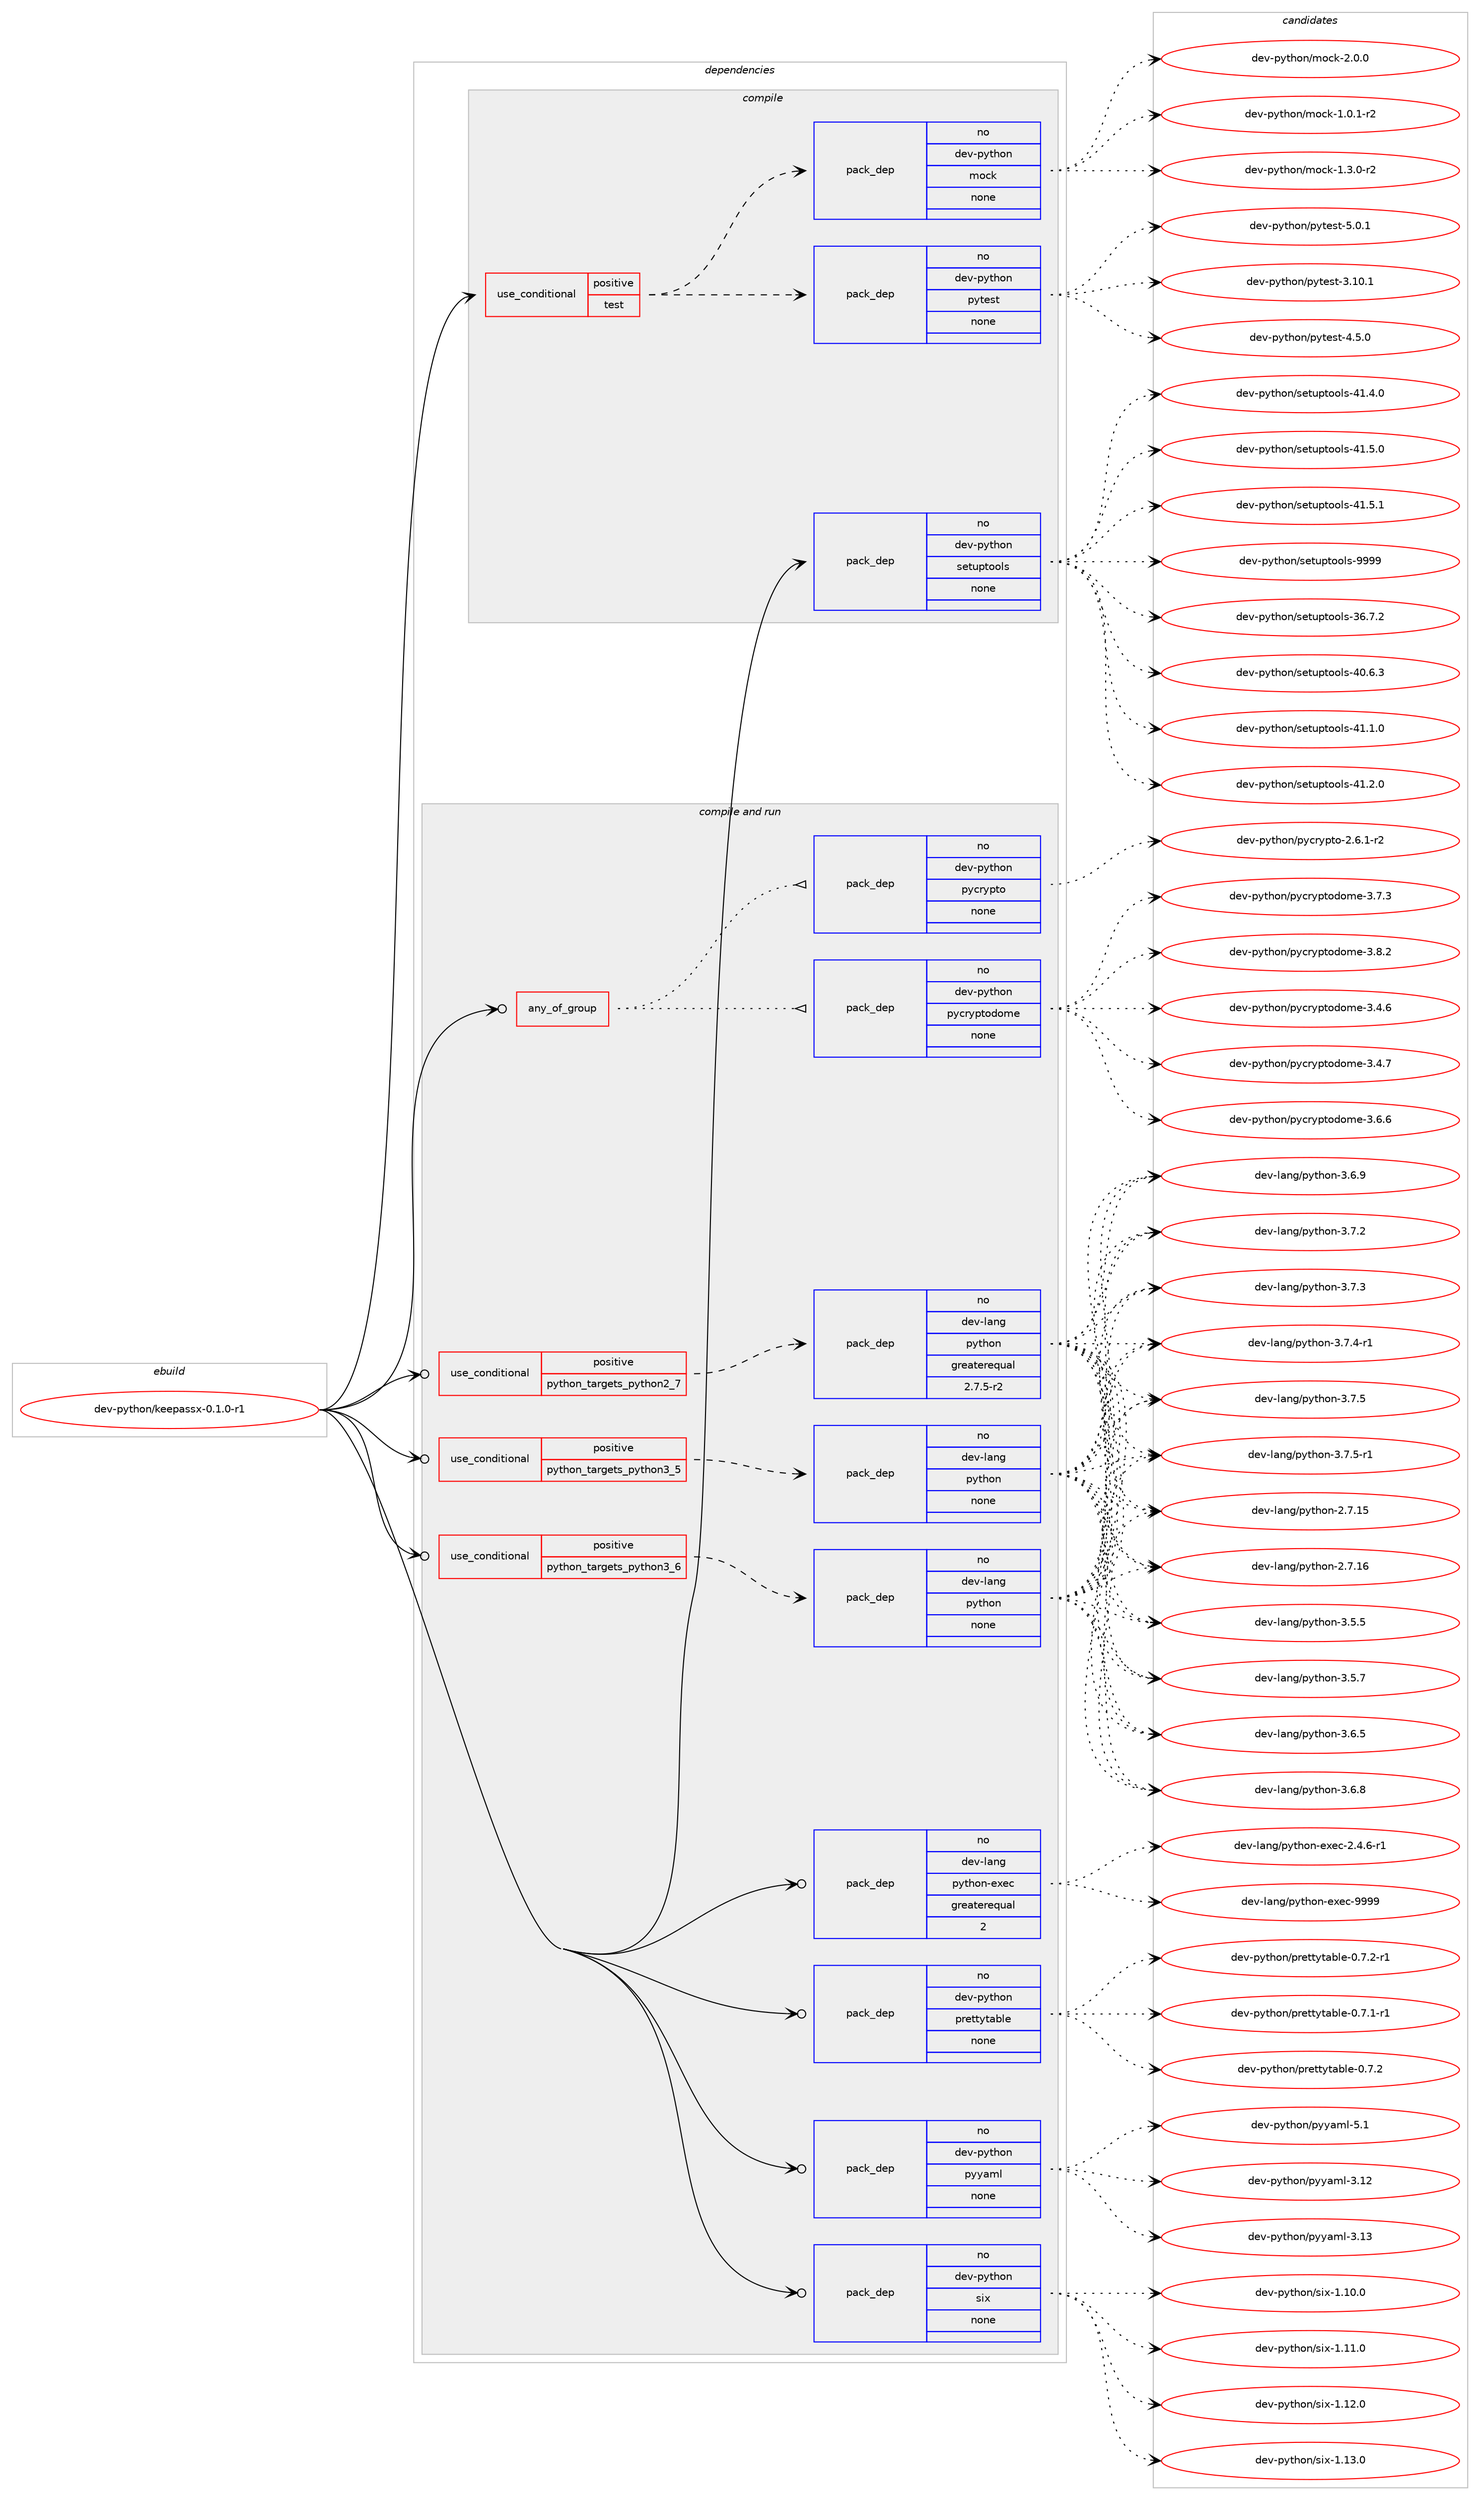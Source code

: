 digraph prolog {

# *************
# Graph options
# *************

newrank=true;
concentrate=true;
compound=true;
graph [rankdir=LR,fontname=Helvetica,fontsize=10,ranksep=1.5];#, ranksep=2.5, nodesep=0.2];
edge  [arrowhead=vee];
node  [fontname=Helvetica,fontsize=10];

# **********
# The ebuild
# **********

subgraph cluster_leftcol {
color=gray;
rank=same;
label=<<i>ebuild</i>>;
id [label="dev-python/keepassx-0.1.0-r1", color=red, width=4, href="../dev-python/keepassx-0.1.0-r1.svg"];
}

# ****************
# The dependencies
# ****************

subgraph cluster_midcol {
color=gray;
label=<<i>dependencies</i>>;
subgraph cluster_compile {
fillcolor="#eeeeee";
style=filled;
label=<<i>compile</i>>;
subgraph cond141734 {
dependency612101 [label=<<TABLE BORDER="0" CELLBORDER="1" CELLSPACING="0" CELLPADDING="4"><TR><TD ROWSPAN="3" CELLPADDING="10">use_conditional</TD></TR><TR><TD>positive</TD></TR><TR><TD>test</TD></TR></TABLE>>, shape=none, color=red];
subgraph pack458564 {
dependency612102 [label=<<TABLE BORDER="0" CELLBORDER="1" CELLSPACING="0" CELLPADDING="4" WIDTH="220"><TR><TD ROWSPAN="6" CELLPADDING="30">pack_dep</TD></TR><TR><TD WIDTH="110">no</TD></TR><TR><TD>dev-python</TD></TR><TR><TD>pytest</TD></TR><TR><TD>none</TD></TR><TR><TD></TD></TR></TABLE>>, shape=none, color=blue];
}
dependency612101:e -> dependency612102:w [weight=20,style="dashed",arrowhead="vee"];
subgraph pack458565 {
dependency612103 [label=<<TABLE BORDER="0" CELLBORDER="1" CELLSPACING="0" CELLPADDING="4" WIDTH="220"><TR><TD ROWSPAN="6" CELLPADDING="30">pack_dep</TD></TR><TR><TD WIDTH="110">no</TD></TR><TR><TD>dev-python</TD></TR><TR><TD>mock</TD></TR><TR><TD>none</TD></TR><TR><TD></TD></TR></TABLE>>, shape=none, color=blue];
}
dependency612101:e -> dependency612103:w [weight=20,style="dashed",arrowhead="vee"];
}
id:e -> dependency612101:w [weight=20,style="solid",arrowhead="vee"];
subgraph pack458566 {
dependency612104 [label=<<TABLE BORDER="0" CELLBORDER="1" CELLSPACING="0" CELLPADDING="4" WIDTH="220"><TR><TD ROWSPAN="6" CELLPADDING="30">pack_dep</TD></TR><TR><TD WIDTH="110">no</TD></TR><TR><TD>dev-python</TD></TR><TR><TD>setuptools</TD></TR><TR><TD>none</TD></TR><TR><TD></TD></TR></TABLE>>, shape=none, color=blue];
}
id:e -> dependency612104:w [weight=20,style="solid",arrowhead="vee"];
}
subgraph cluster_compileandrun {
fillcolor="#eeeeee";
style=filled;
label=<<i>compile and run</i>>;
subgraph any11431 {
dependency612105 [label=<<TABLE BORDER="0" CELLBORDER="1" CELLSPACING="0" CELLPADDING="4"><TR><TD CELLPADDING="10">any_of_group</TD></TR></TABLE>>, shape=none, color=red];subgraph pack458567 {
dependency612106 [label=<<TABLE BORDER="0" CELLBORDER="1" CELLSPACING="0" CELLPADDING="4" WIDTH="220"><TR><TD ROWSPAN="6" CELLPADDING="30">pack_dep</TD></TR><TR><TD WIDTH="110">no</TD></TR><TR><TD>dev-python</TD></TR><TR><TD>pycryptodome</TD></TR><TR><TD>none</TD></TR><TR><TD></TD></TR></TABLE>>, shape=none, color=blue];
}
dependency612105:e -> dependency612106:w [weight=20,style="dotted",arrowhead="oinv"];
subgraph pack458568 {
dependency612107 [label=<<TABLE BORDER="0" CELLBORDER="1" CELLSPACING="0" CELLPADDING="4" WIDTH="220"><TR><TD ROWSPAN="6" CELLPADDING="30">pack_dep</TD></TR><TR><TD WIDTH="110">no</TD></TR><TR><TD>dev-python</TD></TR><TR><TD>pycrypto</TD></TR><TR><TD>none</TD></TR><TR><TD></TD></TR></TABLE>>, shape=none, color=blue];
}
dependency612105:e -> dependency612107:w [weight=20,style="dotted",arrowhead="oinv"];
}
id:e -> dependency612105:w [weight=20,style="solid",arrowhead="odotvee"];
subgraph cond141735 {
dependency612108 [label=<<TABLE BORDER="0" CELLBORDER="1" CELLSPACING="0" CELLPADDING="4"><TR><TD ROWSPAN="3" CELLPADDING="10">use_conditional</TD></TR><TR><TD>positive</TD></TR><TR><TD>python_targets_python2_7</TD></TR></TABLE>>, shape=none, color=red];
subgraph pack458569 {
dependency612109 [label=<<TABLE BORDER="0" CELLBORDER="1" CELLSPACING="0" CELLPADDING="4" WIDTH="220"><TR><TD ROWSPAN="6" CELLPADDING="30">pack_dep</TD></TR><TR><TD WIDTH="110">no</TD></TR><TR><TD>dev-lang</TD></TR><TR><TD>python</TD></TR><TR><TD>greaterequal</TD></TR><TR><TD>2.7.5-r2</TD></TR></TABLE>>, shape=none, color=blue];
}
dependency612108:e -> dependency612109:w [weight=20,style="dashed",arrowhead="vee"];
}
id:e -> dependency612108:w [weight=20,style="solid",arrowhead="odotvee"];
subgraph cond141736 {
dependency612110 [label=<<TABLE BORDER="0" CELLBORDER="1" CELLSPACING="0" CELLPADDING="4"><TR><TD ROWSPAN="3" CELLPADDING="10">use_conditional</TD></TR><TR><TD>positive</TD></TR><TR><TD>python_targets_python3_5</TD></TR></TABLE>>, shape=none, color=red];
subgraph pack458570 {
dependency612111 [label=<<TABLE BORDER="0" CELLBORDER="1" CELLSPACING="0" CELLPADDING="4" WIDTH="220"><TR><TD ROWSPAN="6" CELLPADDING="30">pack_dep</TD></TR><TR><TD WIDTH="110">no</TD></TR><TR><TD>dev-lang</TD></TR><TR><TD>python</TD></TR><TR><TD>none</TD></TR><TR><TD></TD></TR></TABLE>>, shape=none, color=blue];
}
dependency612110:e -> dependency612111:w [weight=20,style="dashed",arrowhead="vee"];
}
id:e -> dependency612110:w [weight=20,style="solid",arrowhead="odotvee"];
subgraph cond141737 {
dependency612112 [label=<<TABLE BORDER="0" CELLBORDER="1" CELLSPACING="0" CELLPADDING="4"><TR><TD ROWSPAN="3" CELLPADDING="10">use_conditional</TD></TR><TR><TD>positive</TD></TR><TR><TD>python_targets_python3_6</TD></TR></TABLE>>, shape=none, color=red];
subgraph pack458571 {
dependency612113 [label=<<TABLE BORDER="0" CELLBORDER="1" CELLSPACING="0" CELLPADDING="4" WIDTH="220"><TR><TD ROWSPAN="6" CELLPADDING="30">pack_dep</TD></TR><TR><TD WIDTH="110">no</TD></TR><TR><TD>dev-lang</TD></TR><TR><TD>python</TD></TR><TR><TD>none</TD></TR><TR><TD></TD></TR></TABLE>>, shape=none, color=blue];
}
dependency612112:e -> dependency612113:w [weight=20,style="dashed",arrowhead="vee"];
}
id:e -> dependency612112:w [weight=20,style="solid",arrowhead="odotvee"];
subgraph pack458572 {
dependency612114 [label=<<TABLE BORDER="0" CELLBORDER="1" CELLSPACING="0" CELLPADDING="4" WIDTH="220"><TR><TD ROWSPAN="6" CELLPADDING="30">pack_dep</TD></TR><TR><TD WIDTH="110">no</TD></TR><TR><TD>dev-lang</TD></TR><TR><TD>python-exec</TD></TR><TR><TD>greaterequal</TD></TR><TR><TD>2</TD></TR></TABLE>>, shape=none, color=blue];
}
id:e -> dependency612114:w [weight=20,style="solid",arrowhead="odotvee"];
subgraph pack458573 {
dependency612115 [label=<<TABLE BORDER="0" CELLBORDER="1" CELLSPACING="0" CELLPADDING="4" WIDTH="220"><TR><TD ROWSPAN="6" CELLPADDING="30">pack_dep</TD></TR><TR><TD WIDTH="110">no</TD></TR><TR><TD>dev-python</TD></TR><TR><TD>prettytable</TD></TR><TR><TD>none</TD></TR><TR><TD></TD></TR></TABLE>>, shape=none, color=blue];
}
id:e -> dependency612115:w [weight=20,style="solid",arrowhead="odotvee"];
subgraph pack458574 {
dependency612116 [label=<<TABLE BORDER="0" CELLBORDER="1" CELLSPACING="0" CELLPADDING="4" WIDTH="220"><TR><TD ROWSPAN="6" CELLPADDING="30">pack_dep</TD></TR><TR><TD WIDTH="110">no</TD></TR><TR><TD>dev-python</TD></TR><TR><TD>pyyaml</TD></TR><TR><TD>none</TD></TR><TR><TD></TD></TR></TABLE>>, shape=none, color=blue];
}
id:e -> dependency612116:w [weight=20,style="solid",arrowhead="odotvee"];
subgraph pack458575 {
dependency612117 [label=<<TABLE BORDER="0" CELLBORDER="1" CELLSPACING="0" CELLPADDING="4" WIDTH="220"><TR><TD ROWSPAN="6" CELLPADDING="30">pack_dep</TD></TR><TR><TD WIDTH="110">no</TD></TR><TR><TD>dev-python</TD></TR><TR><TD>six</TD></TR><TR><TD>none</TD></TR><TR><TD></TD></TR></TABLE>>, shape=none, color=blue];
}
id:e -> dependency612117:w [weight=20,style="solid",arrowhead="odotvee"];
}
subgraph cluster_run {
fillcolor="#eeeeee";
style=filled;
label=<<i>run</i>>;
}
}

# **************
# The candidates
# **************

subgraph cluster_choices {
rank=same;
color=gray;
label=<<i>candidates</i>>;

subgraph choice458564 {
color=black;
nodesep=1;
choice100101118451121211161041111104711212111610111511645514649484649 [label="dev-python/pytest-3.10.1", color=red, width=4,href="../dev-python/pytest-3.10.1.svg"];
choice1001011184511212111610411111047112121116101115116455246534648 [label="dev-python/pytest-4.5.0", color=red, width=4,href="../dev-python/pytest-4.5.0.svg"];
choice1001011184511212111610411111047112121116101115116455346484649 [label="dev-python/pytest-5.0.1", color=red, width=4,href="../dev-python/pytest-5.0.1.svg"];
dependency612102:e -> choice100101118451121211161041111104711212111610111511645514649484649:w [style=dotted,weight="100"];
dependency612102:e -> choice1001011184511212111610411111047112121116101115116455246534648:w [style=dotted,weight="100"];
dependency612102:e -> choice1001011184511212111610411111047112121116101115116455346484649:w [style=dotted,weight="100"];
}
subgraph choice458565 {
color=black;
nodesep=1;
choice1001011184511212111610411111047109111991074549464846494511450 [label="dev-python/mock-1.0.1-r2", color=red, width=4,href="../dev-python/mock-1.0.1-r2.svg"];
choice1001011184511212111610411111047109111991074549465146484511450 [label="dev-python/mock-1.3.0-r2", color=red, width=4,href="../dev-python/mock-1.3.0-r2.svg"];
choice100101118451121211161041111104710911199107455046484648 [label="dev-python/mock-2.0.0", color=red, width=4,href="../dev-python/mock-2.0.0.svg"];
dependency612103:e -> choice1001011184511212111610411111047109111991074549464846494511450:w [style=dotted,weight="100"];
dependency612103:e -> choice1001011184511212111610411111047109111991074549465146484511450:w [style=dotted,weight="100"];
dependency612103:e -> choice100101118451121211161041111104710911199107455046484648:w [style=dotted,weight="100"];
}
subgraph choice458566 {
color=black;
nodesep=1;
choice100101118451121211161041111104711510111611711211611111110811545515446554650 [label="dev-python/setuptools-36.7.2", color=red, width=4,href="../dev-python/setuptools-36.7.2.svg"];
choice100101118451121211161041111104711510111611711211611111110811545524846544651 [label="dev-python/setuptools-40.6.3", color=red, width=4,href="../dev-python/setuptools-40.6.3.svg"];
choice100101118451121211161041111104711510111611711211611111110811545524946494648 [label="dev-python/setuptools-41.1.0", color=red, width=4,href="../dev-python/setuptools-41.1.0.svg"];
choice100101118451121211161041111104711510111611711211611111110811545524946504648 [label="dev-python/setuptools-41.2.0", color=red, width=4,href="../dev-python/setuptools-41.2.0.svg"];
choice100101118451121211161041111104711510111611711211611111110811545524946524648 [label="dev-python/setuptools-41.4.0", color=red, width=4,href="../dev-python/setuptools-41.4.0.svg"];
choice100101118451121211161041111104711510111611711211611111110811545524946534648 [label="dev-python/setuptools-41.5.0", color=red, width=4,href="../dev-python/setuptools-41.5.0.svg"];
choice100101118451121211161041111104711510111611711211611111110811545524946534649 [label="dev-python/setuptools-41.5.1", color=red, width=4,href="../dev-python/setuptools-41.5.1.svg"];
choice10010111845112121116104111110471151011161171121161111111081154557575757 [label="dev-python/setuptools-9999", color=red, width=4,href="../dev-python/setuptools-9999.svg"];
dependency612104:e -> choice100101118451121211161041111104711510111611711211611111110811545515446554650:w [style=dotted,weight="100"];
dependency612104:e -> choice100101118451121211161041111104711510111611711211611111110811545524846544651:w [style=dotted,weight="100"];
dependency612104:e -> choice100101118451121211161041111104711510111611711211611111110811545524946494648:w [style=dotted,weight="100"];
dependency612104:e -> choice100101118451121211161041111104711510111611711211611111110811545524946504648:w [style=dotted,weight="100"];
dependency612104:e -> choice100101118451121211161041111104711510111611711211611111110811545524946524648:w [style=dotted,weight="100"];
dependency612104:e -> choice100101118451121211161041111104711510111611711211611111110811545524946534648:w [style=dotted,weight="100"];
dependency612104:e -> choice100101118451121211161041111104711510111611711211611111110811545524946534649:w [style=dotted,weight="100"];
dependency612104:e -> choice10010111845112121116104111110471151011161171121161111111081154557575757:w [style=dotted,weight="100"];
}
subgraph choice458567 {
color=black;
nodesep=1;
choice100101118451121211161041111104711212199114121112116111100111109101455146524654 [label="dev-python/pycryptodome-3.4.6", color=red, width=4,href="../dev-python/pycryptodome-3.4.6.svg"];
choice100101118451121211161041111104711212199114121112116111100111109101455146524655 [label="dev-python/pycryptodome-3.4.7", color=red, width=4,href="../dev-python/pycryptodome-3.4.7.svg"];
choice100101118451121211161041111104711212199114121112116111100111109101455146544654 [label="dev-python/pycryptodome-3.6.6", color=red, width=4,href="../dev-python/pycryptodome-3.6.6.svg"];
choice100101118451121211161041111104711212199114121112116111100111109101455146554651 [label="dev-python/pycryptodome-3.7.3", color=red, width=4,href="../dev-python/pycryptodome-3.7.3.svg"];
choice100101118451121211161041111104711212199114121112116111100111109101455146564650 [label="dev-python/pycryptodome-3.8.2", color=red, width=4,href="../dev-python/pycryptodome-3.8.2.svg"];
dependency612106:e -> choice100101118451121211161041111104711212199114121112116111100111109101455146524654:w [style=dotted,weight="100"];
dependency612106:e -> choice100101118451121211161041111104711212199114121112116111100111109101455146524655:w [style=dotted,weight="100"];
dependency612106:e -> choice100101118451121211161041111104711212199114121112116111100111109101455146544654:w [style=dotted,weight="100"];
dependency612106:e -> choice100101118451121211161041111104711212199114121112116111100111109101455146554651:w [style=dotted,weight="100"];
dependency612106:e -> choice100101118451121211161041111104711212199114121112116111100111109101455146564650:w [style=dotted,weight="100"];
}
subgraph choice458568 {
color=black;
nodesep=1;
choice1001011184511212111610411111047112121991141211121161114550465446494511450 [label="dev-python/pycrypto-2.6.1-r2", color=red, width=4,href="../dev-python/pycrypto-2.6.1-r2.svg"];
dependency612107:e -> choice1001011184511212111610411111047112121991141211121161114550465446494511450:w [style=dotted,weight="100"];
}
subgraph choice458569 {
color=black;
nodesep=1;
choice10010111845108971101034711212111610411111045504655464953 [label="dev-lang/python-2.7.15", color=red, width=4,href="../dev-lang/python-2.7.15.svg"];
choice10010111845108971101034711212111610411111045504655464954 [label="dev-lang/python-2.7.16", color=red, width=4,href="../dev-lang/python-2.7.16.svg"];
choice100101118451089711010347112121116104111110455146534653 [label="dev-lang/python-3.5.5", color=red, width=4,href="../dev-lang/python-3.5.5.svg"];
choice100101118451089711010347112121116104111110455146534655 [label="dev-lang/python-3.5.7", color=red, width=4,href="../dev-lang/python-3.5.7.svg"];
choice100101118451089711010347112121116104111110455146544653 [label="dev-lang/python-3.6.5", color=red, width=4,href="../dev-lang/python-3.6.5.svg"];
choice100101118451089711010347112121116104111110455146544656 [label="dev-lang/python-3.6.8", color=red, width=4,href="../dev-lang/python-3.6.8.svg"];
choice100101118451089711010347112121116104111110455146544657 [label="dev-lang/python-3.6.9", color=red, width=4,href="../dev-lang/python-3.6.9.svg"];
choice100101118451089711010347112121116104111110455146554650 [label="dev-lang/python-3.7.2", color=red, width=4,href="../dev-lang/python-3.7.2.svg"];
choice100101118451089711010347112121116104111110455146554651 [label="dev-lang/python-3.7.3", color=red, width=4,href="../dev-lang/python-3.7.3.svg"];
choice1001011184510897110103471121211161041111104551465546524511449 [label="dev-lang/python-3.7.4-r1", color=red, width=4,href="../dev-lang/python-3.7.4-r1.svg"];
choice100101118451089711010347112121116104111110455146554653 [label="dev-lang/python-3.7.5", color=red, width=4,href="../dev-lang/python-3.7.5.svg"];
choice1001011184510897110103471121211161041111104551465546534511449 [label="dev-lang/python-3.7.5-r1", color=red, width=4,href="../dev-lang/python-3.7.5-r1.svg"];
dependency612109:e -> choice10010111845108971101034711212111610411111045504655464953:w [style=dotted,weight="100"];
dependency612109:e -> choice10010111845108971101034711212111610411111045504655464954:w [style=dotted,weight="100"];
dependency612109:e -> choice100101118451089711010347112121116104111110455146534653:w [style=dotted,weight="100"];
dependency612109:e -> choice100101118451089711010347112121116104111110455146534655:w [style=dotted,weight="100"];
dependency612109:e -> choice100101118451089711010347112121116104111110455146544653:w [style=dotted,weight="100"];
dependency612109:e -> choice100101118451089711010347112121116104111110455146544656:w [style=dotted,weight="100"];
dependency612109:e -> choice100101118451089711010347112121116104111110455146544657:w [style=dotted,weight="100"];
dependency612109:e -> choice100101118451089711010347112121116104111110455146554650:w [style=dotted,weight="100"];
dependency612109:e -> choice100101118451089711010347112121116104111110455146554651:w [style=dotted,weight="100"];
dependency612109:e -> choice1001011184510897110103471121211161041111104551465546524511449:w [style=dotted,weight="100"];
dependency612109:e -> choice100101118451089711010347112121116104111110455146554653:w [style=dotted,weight="100"];
dependency612109:e -> choice1001011184510897110103471121211161041111104551465546534511449:w [style=dotted,weight="100"];
}
subgraph choice458570 {
color=black;
nodesep=1;
choice10010111845108971101034711212111610411111045504655464953 [label="dev-lang/python-2.7.15", color=red, width=4,href="../dev-lang/python-2.7.15.svg"];
choice10010111845108971101034711212111610411111045504655464954 [label="dev-lang/python-2.7.16", color=red, width=4,href="../dev-lang/python-2.7.16.svg"];
choice100101118451089711010347112121116104111110455146534653 [label="dev-lang/python-3.5.5", color=red, width=4,href="../dev-lang/python-3.5.5.svg"];
choice100101118451089711010347112121116104111110455146534655 [label="dev-lang/python-3.5.7", color=red, width=4,href="../dev-lang/python-3.5.7.svg"];
choice100101118451089711010347112121116104111110455146544653 [label="dev-lang/python-3.6.5", color=red, width=4,href="../dev-lang/python-3.6.5.svg"];
choice100101118451089711010347112121116104111110455146544656 [label="dev-lang/python-3.6.8", color=red, width=4,href="../dev-lang/python-3.6.8.svg"];
choice100101118451089711010347112121116104111110455146544657 [label="dev-lang/python-3.6.9", color=red, width=4,href="../dev-lang/python-3.6.9.svg"];
choice100101118451089711010347112121116104111110455146554650 [label="dev-lang/python-3.7.2", color=red, width=4,href="../dev-lang/python-3.7.2.svg"];
choice100101118451089711010347112121116104111110455146554651 [label="dev-lang/python-3.7.3", color=red, width=4,href="../dev-lang/python-3.7.3.svg"];
choice1001011184510897110103471121211161041111104551465546524511449 [label="dev-lang/python-3.7.4-r1", color=red, width=4,href="../dev-lang/python-3.7.4-r1.svg"];
choice100101118451089711010347112121116104111110455146554653 [label="dev-lang/python-3.7.5", color=red, width=4,href="../dev-lang/python-3.7.5.svg"];
choice1001011184510897110103471121211161041111104551465546534511449 [label="dev-lang/python-3.7.5-r1", color=red, width=4,href="../dev-lang/python-3.7.5-r1.svg"];
dependency612111:e -> choice10010111845108971101034711212111610411111045504655464953:w [style=dotted,weight="100"];
dependency612111:e -> choice10010111845108971101034711212111610411111045504655464954:w [style=dotted,weight="100"];
dependency612111:e -> choice100101118451089711010347112121116104111110455146534653:w [style=dotted,weight="100"];
dependency612111:e -> choice100101118451089711010347112121116104111110455146534655:w [style=dotted,weight="100"];
dependency612111:e -> choice100101118451089711010347112121116104111110455146544653:w [style=dotted,weight="100"];
dependency612111:e -> choice100101118451089711010347112121116104111110455146544656:w [style=dotted,weight="100"];
dependency612111:e -> choice100101118451089711010347112121116104111110455146544657:w [style=dotted,weight="100"];
dependency612111:e -> choice100101118451089711010347112121116104111110455146554650:w [style=dotted,weight="100"];
dependency612111:e -> choice100101118451089711010347112121116104111110455146554651:w [style=dotted,weight="100"];
dependency612111:e -> choice1001011184510897110103471121211161041111104551465546524511449:w [style=dotted,weight="100"];
dependency612111:e -> choice100101118451089711010347112121116104111110455146554653:w [style=dotted,weight="100"];
dependency612111:e -> choice1001011184510897110103471121211161041111104551465546534511449:w [style=dotted,weight="100"];
}
subgraph choice458571 {
color=black;
nodesep=1;
choice10010111845108971101034711212111610411111045504655464953 [label="dev-lang/python-2.7.15", color=red, width=4,href="../dev-lang/python-2.7.15.svg"];
choice10010111845108971101034711212111610411111045504655464954 [label="dev-lang/python-2.7.16", color=red, width=4,href="../dev-lang/python-2.7.16.svg"];
choice100101118451089711010347112121116104111110455146534653 [label="dev-lang/python-3.5.5", color=red, width=4,href="../dev-lang/python-3.5.5.svg"];
choice100101118451089711010347112121116104111110455146534655 [label="dev-lang/python-3.5.7", color=red, width=4,href="../dev-lang/python-3.5.7.svg"];
choice100101118451089711010347112121116104111110455146544653 [label="dev-lang/python-3.6.5", color=red, width=4,href="../dev-lang/python-3.6.5.svg"];
choice100101118451089711010347112121116104111110455146544656 [label="dev-lang/python-3.6.8", color=red, width=4,href="../dev-lang/python-3.6.8.svg"];
choice100101118451089711010347112121116104111110455146544657 [label="dev-lang/python-3.6.9", color=red, width=4,href="../dev-lang/python-3.6.9.svg"];
choice100101118451089711010347112121116104111110455146554650 [label="dev-lang/python-3.7.2", color=red, width=4,href="../dev-lang/python-3.7.2.svg"];
choice100101118451089711010347112121116104111110455146554651 [label="dev-lang/python-3.7.3", color=red, width=4,href="../dev-lang/python-3.7.3.svg"];
choice1001011184510897110103471121211161041111104551465546524511449 [label="dev-lang/python-3.7.4-r1", color=red, width=4,href="../dev-lang/python-3.7.4-r1.svg"];
choice100101118451089711010347112121116104111110455146554653 [label="dev-lang/python-3.7.5", color=red, width=4,href="../dev-lang/python-3.7.5.svg"];
choice1001011184510897110103471121211161041111104551465546534511449 [label="dev-lang/python-3.7.5-r1", color=red, width=4,href="../dev-lang/python-3.7.5-r1.svg"];
dependency612113:e -> choice10010111845108971101034711212111610411111045504655464953:w [style=dotted,weight="100"];
dependency612113:e -> choice10010111845108971101034711212111610411111045504655464954:w [style=dotted,weight="100"];
dependency612113:e -> choice100101118451089711010347112121116104111110455146534653:w [style=dotted,weight="100"];
dependency612113:e -> choice100101118451089711010347112121116104111110455146534655:w [style=dotted,weight="100"];
dependency612113:e -> choice100101118451089711010347112121116104111110455146544653:w [style=dotted,weight="100"];
dependency612113:e -> choice100101118451089711010347112121116104111110455146544656:w [style=dotted,weight="100"];
dependency612113:e -> choice100101118451089711010347112121116104111110455146544657:w [style=dotted,weight="100"];
dependency612113:e -> choice100101118451089711010347112121116104111110455146554650:w [style=dotted,weight="100"];
dependency612113:e -> choice100101118451089711010347112121116104111110455146554651:w [style=dotted,weight="100"];
dependency612113:e -> choice1001011184510897110103471121211161041111104551465546524511449:w [style=dotted,weight="100"];
dependency612113:e -> choice100101118451089711010347112121116104111110455146554653:w [style=dotted,weight="100"];
dependency612113:e -> choice1001011184510897110103471121211161041111104551465546534511449:w [style=dotted,weight="100"];
}
subgraph choice458572 {
color=black;
nodesep=1;
choice10010111845108971101034711212111610411111045101120101994550465246544511449 [label="dev-lang/python-exec-2.4.6-r1", color=red, width=4,href="../dev-lang/python-exec-2.4.6-r1.svg"];
choice10010111845108971101034711212111610411111045101120101994557575757 [label="dev-lang/python-exec-9999", color=red, width=4,href="../dev-lang/python-exec-9999.svg"];
dependency612114:e -> choice10010111845108971101034711212111610411111045101120101994550465246544511449:w [style=dotted,weight="100"];
dependency612114:e -> choice10010111845108971101034711212111610411111045101120101994557575757:w [style=dotted,weight="100"];
}
subgraph choice458573 {
color=black;
nodesep=1;
choice100101118451121211161041111104711211410111611612111697981081014548465546494511449 [label="dev-python/prettytable-0.7.1-r1", color=red, width=4,href="../dev-python/prettytable-0.7.1-r1.svg"];
choice10010111845112121116104111110471121141011161161211169798108101454846554650 [label="dev-python/prettytable-0.7.2", color=red, width=4,href="../dev-python/prettytable-0.7.2.svg"];
choice100101118451121211161041111104711211410111611612111697981081014548465546504511449 [label="dev-python/prettytable-0.7.2-r1", color=red, width=4,href="../dev-python/prettytable-0.7.2-r1.svg"];
dependency612115:e -> choice100101118451121211161041111104711211410111611612111697981081014548465546494511449:w [style=dotted,weight="100"];
dependency612115:e -> choice10010111845112121116104111110471121141011161161211169798108101454846554650:w [style=dotted,weight="100"];
dependency612115:e -> choice100101118451121211161041111104711211410111611612111697981081014548465546504511449:w [style=dotted,weight="100"];
}
subgraph choice458574 {
color=black;
nodesep=1;
choice1001011184511212111610411111047112121121971091084551464950 [label="dev-python/pyyaml-3.12", color=red, width=4,href="../dev-python/pyyaml-3.12.svg"];
choice1001011184511212111610411111047112121121971091084551464951 [label="dev-python/pyyaml-3.13", color=red, width=4,href="../dev-python/pyyaml-3.13.svg"];
choice10010111845112121116104111110471121211219710910845534649 [label="dev-python/pyyaml-5.1", color=red, width=4,href="../dev-python/pyyaml-5.1.svg"];
dependency612116:e -> choice1001011184511212111610411111047112121121971091084551464950:w [style=dotted,weight="100"];
dependency612116:e -> choice1001011184511212111610411111047112121121971091084551464951:w [style=dotted,weight="100"];
dependency612116:e -> choice10010111845112121116104111110471121211219710910845534649:w [style=dotted,weight="100"];
}
subgraph choice458575 {
color=black;
nodesep=1;
choice100101118451121211161041111104711510512045494649484648 [label="dev-python/six-1.10.0", color=red, width=4,href="../dev-python/six-1.10.0.svg"];
choice100101118451121211161041111104711510512045494649494648 [label="dev-python/six-1.11.0", color=red, width=4,href="../dev-python/six-1.11.0.svg"];
choice100101118451121211161041111104711510512045494649504648 [label="dev-python/six-1.12.0", color=red, width=4,href="../dev-python/six-1.12.0.svg"];
choice100101118451121211161041111104711510512045494649514648 [label="dev-python/six-1.13.0", color=red, width=4,href="../dev-python/six-1.13.0.svg"];
dependency612117:e -> choice100101118451121211161041111104711510512045494649484648:w [style=dotted,weight="100"];
dependency612117:e -> choice100101118451121211161041111104711510512045494649494648:w [style=dotted,weight="100"];
dependency612117:e -> choice100101118451121211161041111104711510512045494649504648:w [style=dotted,weight="100"];
dependency612117:e -> choice100101118451121211161041111104711510512045494649514648:w [style=dotted,weight="100"];
}
}

}
